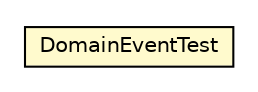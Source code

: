 #!/usr/local/bin/dot
#
# Class diagram 
# Generated by UMLGraph version R5_6_6-8-g8d7759 (http://www.umlgraph.org/)
#

digraph G {
	edge [fontname="Helvetica",fontsize=10,labelfontname="Helvetica",labelfontsize=10];
	node [fontname="Helvetica",fontsize=10,shape=plaintext];
	nodesep=0.25;
	ranksep=0.5;
	// org.dayatang.domain.event.DomainEventTest
	c1590 [label=<<table title="org.dayatang.domain.event.DomainEventTest" border="0" cellborder="1" cellspacing="0" cellpadding="2" port="p" bgcolor="lemonChiffon" href="./DomainEventTest.html">
		<tr><td><table border="0" cellspacing="0" cellpadding="1">
<tr><td align="center" balign="center"> DomainEventTest </td></tr>
		</table></td></tr>
		</table>>, URL="./DomainEventTest.html", fontname="Helvetica", fontcolor="black", fontsize=10.0];
}

